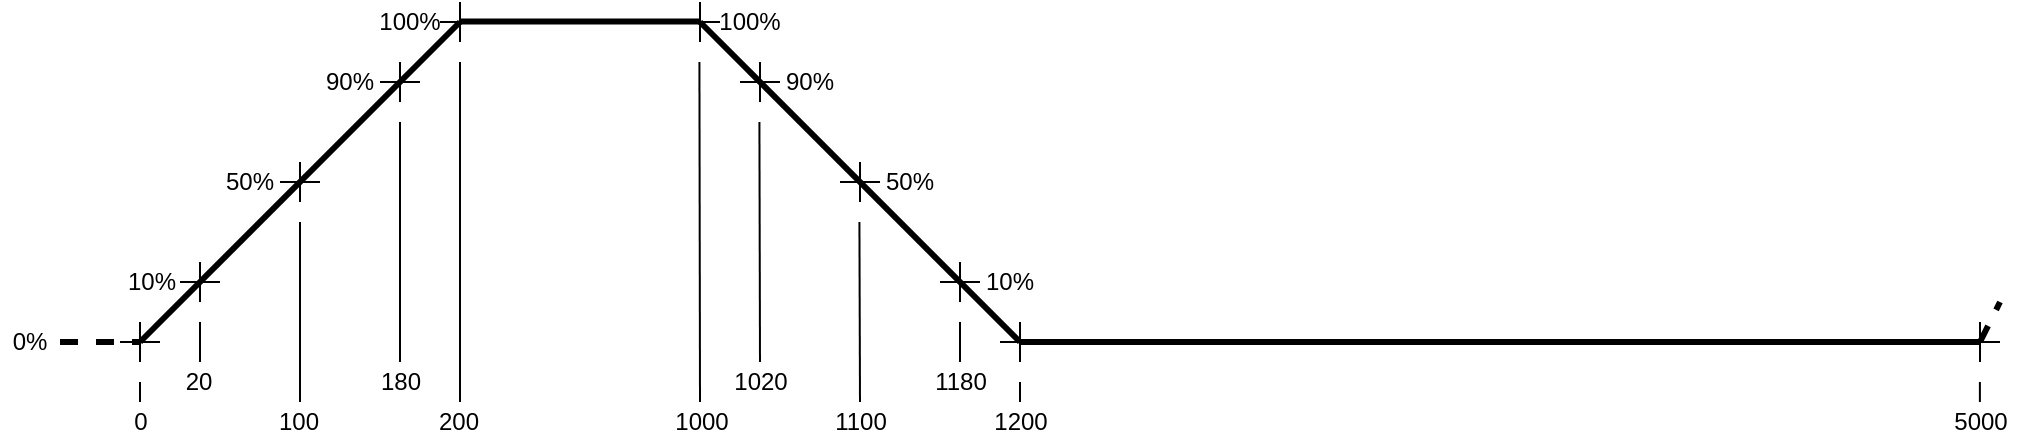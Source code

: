 <mxfile version="28.2.5">
  <diagram name="Page-1" id="7e0a89b8-554c-2b80-1dc8-d5c74ca68de4">
    <mxGraphModel dx="1133" dy="638" grid="1" gridSize="10" guides="1" tooltips="1" connect="1" arrows="1" fold="1" page="1" pageScale="1" pageWidth="1100" pageHeight="850" background="none" math="0" shadow="0">
      <root>
        <mxCell id="0" />
        <mxCell id="1" parent="0" />
        <mxCell id="m-6yGSShtTE2XHsjWKcb-70" value="" style="endArrow=none;html=1;rounded=0;exitX=1;exitY=0.5;exitDx=0;exitDy=0;dashed=1;strokeWidth=3;convertToSvg=1;" parent="1" source="m-6yGSShtTE2XHsjWKcb-61" edge="1">
          <mxGeometry width="50" height="50" relative="1" as="geometry">
            <mxPoint x="340" y="180" as="sourcePoint" />
            <mxPoint x="120" y="200" as="targetPoint" />
          </mxGeometry>
        </mxCell>
        <mxCell id="m-6yGSShtTE2XHsjWKcb-78" value="" style="endArrow=none;html=1;rounded=0;dashed=1;strokeWidth=3;convertToSvg=1;" parent="1" edge="1">
          <mxGeometry width="50" height="50" relative="1" as="geometry">
            <mxPoint x="1040" y="200" as="sourcePoint" />
            <mxPoint x="1050" y="180" as="targetPoint" />
          </mxGeometry>
        </mxCell>
        <mxCell id="m-6yGSShtTE2XHsjWKcb-74" value="" style="endArrow=none;html=1;rounded=0;strokeWidth=3;convertToSvg=1;" parent="1" edge="1">
          <mxGeometry width="50" height="50" relative="1" as="geometry">
            <mxPoint x="560" y="200" as="sourcePoint" />
            <mxPoint x="1040" y="200" as="targetPoint" />
          </mxGeometry>
        </mxCell>
        <mxCell id="m-6yGSShtTE2XHsjWKcb-73" value="" style="endArrow=none;html=1;rounded=0;strokeWidth=3;convertToSvg=1;" parent="1" edge="1">
          <mxGeometry width="50" height="50" relative="1" as="geometry">
            <mxPoint x="560" y="200" as="sourcePoint" />
            <mxPoint x="400" y="40" as="targetPoint" />
          </mxGeometry>
        </mxCell>
        <mxCell id="m-6yGSShtTE2XHsjWKcb-18" value="" style="group;convertToSvg=1;" parent="1" vertex="1" connectable="0">
          <mxGeometry x="270" y="30" width="20" height="20" as="geometry" />
        </mxCell>
        <mxCell id="m-6yGSShtTE2XHsjWKcb-19" value="" style="endArrow=none;html=1;rounded=0;strokeColor=light-dark(#000000,#0000FF);convertToSvg=1;" parent="m-6yGSShtTE2XHsjWKcb-18" edge="1">
          <mxGeometry width="50" height="50" relative="1" as="geometry">
            <mxPoint y="10" as="sourcePoint" />
            <mxPoint x="20" y="10" as="targetPoint" />
          </mxGeometry>
        </mxCell>
        <mxCell id="m-6yGSShtTE2XHsjWKcb-20" value="" style="endArrow=none;html=1;rounded=0;strokeColor=light-dark(#000000,#0000FF);convertToSvg=1;" parent="m-6yGSShtTE2XHsjWKcb-18" edge="1">
          <mxGeometry width="50" height="50" relative="1" as="geometry">
            <mxPoint x="10" y="20" as="sourcePoint" />
            <mxPoint x="10" as="targetPoint" />
          </mxGeometry>
        </mxCell>
        <mxCell id="m-6yGSShtTE2XHsjWKcb-76" value="" style="endArrow=none;html=1;rounded=0;strokeWidth=3;convertToSvg=1;" parent="m-6yGSShtTE2XHsjWKcb-18" edge="1">
          <mxGeometry width="50" height="50" relative="1" as="geometry">
            <mxPoint x="10" y="9.77" as="sourcePoint" />
            <mxPoint x="130" y="9.77" as="targetPoint" />
          </mxGeometry>
        </mxCell>
        <mxCell id="m-6yGSShtTE2XHsjWKcb-71" value="" style="endArrow=none;html=1;rounded=0;strokeWidth=3;convertToSvg=1;" parent="1" edge="1">
          <mxGeometry width="50" height="50" relative="1" as="geometry">
            <mxPoint x="120" y="200" as="sourcePoint" />
            <mxPoint x="280" y="40" as="targetPoint" />
          </mxGeometry>
        </mxCell>
        <mxCell id="m-6yGSShtTE2XHsjWKcb-17" value="" style="group;convertToSvg=1;" parent="1" vertex="1" connectable="0">
          <mxGeometry x="110" y="190" width="20" height="20" as="geometry" />
        </mxCell>
        <mxCell id="m-6yGSShtTE2XHsjWKcb-11" value="" style="endArrow=none;html=1;rounded=0;strokeColor=light-dark(#000000,#0000FF);convertToSvg=1;" parent="m-6yGSShtTE2XHsjWKcb-17" edge="1">
          <mxGeometry width="50" height="50" relative="1" as="geometry">
            <mxPoint y="10" as="sourcePoint" />
            <mxPoint x="20" y="10" as="targetPoint" />
          </mxGeometry>
        </mxCell>
        <mxCell id="m-6yGSShtTE2XHsjWKcb-12" value="" style="endArrow=none;html=1;rounded=0;strokeColor=light-dark(#000000,#0000FF);convertToSvg=1;" parent="m-6yGSShtTE2XHsjWKcb-17" edge="1">
          <mxGeometry width="50" height="50" relative="1" as="geometry">
            <mxPoint x="10" y="20" as="sourcePoint" />
            <mxPoint x="10" as="targetPoint" />
          </mxGeometry>
        </mxCell>
        <mxCell id="m-6yGSShtTE2XHsjWKcb-21" value="" style="group;convertToSvg=1;" parent="1" vertex="1" connectable="0">
          <mxGeometry x="190" y="110" width="20" height="20" as="geometry" />
        </mxCell>
        <mxCell id="m-6yGSShtTE2XHsjWKcb-22" value="" style="endArrow=none;html=1;rounded=0;strokeColor=light-dark(#000000,#0000FF);convertToSvg=1;" parent="m-6yGSShtTE2XHsjWKcb-21" edge="1">
          <mxGeometry width="50" height="50" relative="1" as="geometry">
            <mxPoint y="10" as="sourcePoint" />
            <mxPoint x="20" y="10" as="targetPoint" />
          </mxGeometry>
        </mxCell>
        <mxCell id="m-6yGSShtTE2XHsjWKcb-23" value="" style="endArrow=none;html=1;rounded=0;strokeColor=light-dark(#000000,#0000FF);convertToSvg=1;" parent="m-6yGSShtTE2XHsjWKcb-21" edge="1">
          <mxGeometry width="50" height="50" relative="1" as="geometry">
            <mxPoint x="10" y="20" as="sourcePoint" />
            <mxPoint x="10" as="targetPoint" />
          </mxGeometry>
        </mxCell>
        <mxCell id="m-6yGSShtTE2XHsjWKcb-27" value="" style="group;convertToSvg=1;" parent="1" vertex="1" connectable="0">
          <mxGeometry x="240" y="60" width="20" height="20" as="geometry" />
        </mxCell>
        <mxCell id="m-6yGSShtTE2XHsjWKcb-28" value="" style="endArrow=none;html=1;rounded=0;strokeColor=light-dark(#000000,#0000FF);convertToSvg=1;" parent="m-6yGSShtTE2XHsjWKcb-27" edge="1">
          <mxGeometry width="50" height="50" relative="1" as="geometry">
            <mxPoint y="10" as="sourcePoint" />
            <mxPoint x="20" y="10" as="targetPoint" />
          </mxGeometry>
        </mxCell>
        <mxCell id="m-6yGSShtTE2XHsjWKcb-29" value="" style="endArrow=none;html=1;rounded=0;strokeColor=light-dark(#000000,#0000FF);convertToSvg=1;" parent="m-6yGSShtTE2XHsjWKcb-27" edge="1">
          <mxGeometry width="50" height="50" relative="1" as="geometry">
            <mxPoint x="10" y="20" as="sourcePoint" />
            <mxPoint x="10" as="targetPoint" />
          </mxGeometry>
        </mxCell>
        <mxCell id="m-6yGSShtTE2XHsjWKcb-30" value="" style="group;convertToSvg=1;" parent="1" vertex="1" connectable="0">
          <mxGeometry x="140" y="160" width="20" height="20" as="geometry" />
        </mxCell>
        <mxCell id="m-6yGSShtTE2XHsjWKcb-31" value="" style="endArrow=none;html=1;rounded=0;strokeColor=light-dark(#000000,#0000FF);convertToSvg=1;" parent="m-6yGSShtTE2XHsjWKcb-30" edge="1">
          <mxGeometry width="50" height="50" relative="1" as="geometry">
            <mxPoint y="10" as="sourcePoint" />
            <mxPoint x="20" y="10" as="targetPoint" />
          </mxGeometry>
        </mxCell>
        <mxCell id="m-6yGSShtTE2XHsjWKcb-32" value="" style="endArrow=none;html=1;rounded=0;strokeColor=light-dark(#000000,#0000FF);convertToSvg=1;" parent="m-6yGSShtTE2XHsjWKcb-30" edge="1">
          <mxGeometry width="50" height="50" relative="1" as="geometry">
            <mxPoint x="10" y="20" as="sourcePoint" />
            <mxPoint x="10" as="targetPoint" />
          </mxGeometry>
        </mxCell>
        <mxCell id="m-6yGSShtTE2XHsjWKcb-33" value="" style="group;convertToSvg=1;" parent="1" vertex="1" connectable="0">
          <mxGeometry x="390" y="30" width="20" height="20" as="geometry" />
        </mxCell>
        <mxCell id="m-6yGSShtTE2XHsjWKcb-34" value="" style="endArrow=none;html=1;rounded=0;strokeColor=light-dark(#000000,#0000FF);convertToSvg=1;" parent="m-6yGSShtTE2XHsjWKcb-33" edge="1">
          <mxGeometry width="50" height="50" relative="1" as="geometry">
            <mxPoint y="10" as="sourcePoint" />
            <mxPoint x="20" y="10" as="targetPoint" />
          </mxGeometry>
        </mxCell>
        <mxCell id="m-6yGSShtTE2XHsjWKcb-35" value="" style="endArrow=none;html=1;rounded=0;strokeColor=light-dark(#000000,#0000FF);convertToSvg=1;" parent="m-6yGSShtTE2XHsjWKcb-33" edge="1">
          <mxGeometry width="50" height="50" relative="1" as="geometry">
            <mxPoint x="10" y="20" as="sourcePoint" />
            <mxPoint x="10" as="targetPoint" />
          </mxGeometry>
        </mxCell>
        <mxCell id="m-6yGSShtTE2XHsjWKcb-36" value="" style="group;convertToSvg=1;" parent="1" vertex="1" connectable="0">
          <mxGeometry x="550" y="190" width="20" height="20" as="geometry" />
        </mxCell>
        <mxCell id="m-6yGSShtTE2XHsjWKcb-37" value="" style="endArrow=none;html=1;rounded=0;strokeColor=light-dark(#000000,#0000FF);convertToSvg=1;" parent="m-6yGSShtTE2XHsjWKcb-36" edge="1">
          <mxGeometry width="50" height="50" relative="1" as="geometry">
            <mxPoint y="10" as="sourcePoint" />
            <mxPoint x="20" y="10" as="targetPoint" />
          </mxGeometry>
        </mxCell>
        <mxCell id="m-6yGSShtTE2XHsjWKcb-38" value="" style="endArrow=none;html=1;rounded=0;strokeColor=light-dark(#000000,#0000FF);convertToSvg=1;" parent="m-6yGSShtTE2XHsjWKcb-36" edge="1">
          <mxGeometry width="50" height="50" relative="1" as="geometry">
            <mxPoint x="10" y="20" as="sourcePoint" />
            <mxPoint x="10" as="targetPoint" />
          </mxGeometry>
        </mxCell>
        <mxCell id="m-6yGSShtTE2XHsjWKcb-39" value="" style="group;convertToSvg=1;" parent="1" vertex="1" connectable="0">
          <mxGeometry x="470" y="110" width="20" height="20" as="geometry" />
        </mxCell>
        <mxCell id="m-6yGSShtTE2XHsjWKcb-40" value="" style="endArrow=none;html=1;rounded=0;strokeColor=light-dark(#000000,#0000FF);convertToSvg=1;" parent="m-6yGSShtTE2XHsjWKcb-39" edge="1">
          <mxGeometry width="50" height="50" relative="1" as="geometry">
            <mxPoint y="10" as="sourcePoint" />
            <mxPoint x="20" y="10" as="targetPoint" />
          </mxGeometry>
        </mxCell>
        <mxCell id="m-6yGSShtTE2XHsjWKcb-41" value="" style="endArrow=none;html=1;rounded=0;strokeColor=light-dark(#000000,#0000FF);convertToSvg=1;" parent="m-6yGSShtTE2XHsjWKcb-39" edge="1">
          <mxGeometry width="50" height="50" relative="1" as="geometry">
            <mxPoint x="10" y="20" as="sourcePoint" />
            <mxPoint x="10" as="targetPoint" />
          </mxGeometry>
        </mxCell>
        <mxCell id="m-6yGSShtTE2XHsjWKcb-42" value="" style="group;convertToSvg=1;" parent="1" vertex="1" connectable="0">
          <mxGeometry x="420" y="60" width="20" height="20" as="geometry" />
        </mxCell>
        <mxCell id="m-6yGSShtTE2XHsjWKcb-43" value="" style="endArrow=none;html=1;rounded=0;strokeColor=light-dark(#000000,#0000FF);convertToSvg=1;" parent="m-6yGSShtTE2XHsjWKcb-42" edge="1">
          <mxGeometry width="50" height="50" relative="1" as="geometry">
            <mxPoint y="10" as="sourcePoint" />
            <mxPoint x="20" y="10" as="targetPoint" />
          </mxGeometry>
        </mxCell>
        <mxCell id="m-6yGSShtTE2XHsjWKcb-44" value="" style="endArrow=none;html=1;rounded=0;strokeColor=light-dark(#000000,#0000FF);convertToSvg=1;" parent="m-6yGSShtTE2XHsjWKcb-42" edge="1">
          <mxGeometry width="50" height="50" relative="1" as="geometry">
            <mxPoint x="10" y="20" as="sourcePoint" />
            <mxPoint x="10" as="targetPoint" />
          </mxGeometry>
        </mxCell>
        <mxCell id="m-6yGSShtTE2XHsjWKcb-45" value="" style="group;convertToSvg=1;" parent="1" vertex="1" connectable="0">
          <mxGeometry x="520" y="160" width="20" height="20" as="geometry" />
        </mxCell>
        <mxCell id="m-6yGSShtTE2XHsjWKcb-46" value="" style="endArrow=none;html=1;rounded=0;strokeColor=light-dark(#000000,#0000FF);convertToSvg=1;" parent="m-6yGSShtTE2XHsjWKcb-45" edge="1">
          <mxGeometry width="50" height="50" relative="1" as="geometry">
            <mxPoint y="10" as="sourcePoint" />
            <mxPoint x="20" y="10" as="targetPoint" />
          </mxGeometry>
        </mxCell>
        <mxCell id="m-6yGSShtTE2XHsjWKcb-47" value="" style="endArrow=none;html=1;rounded=0;strokeColor=light-dark(#000000,#0000FF);convertToSvg=1;" parent="m-6yGSShtTE2XHsjWKcb-45" edge="1">
          <mxGeometry width="50" height="50" relative="1" as="geometry">
            <mxPoint x="10" y="20" as="sourcePoint" />
            <mxPoint x="10" as="targetPoint" />
          </mxGeometry>
        </mxCell>
        <mxCell id="m-6yGSShtTE2XHsjWKcb-48" value="" style="group;convertToSvg=1;" parent="1" vertex="1" connectable="0">
          <mxGeometry x="1030" y="190" width="20" height="20" as="geometry" />
        </mxCell>
        <mxCell id="m-6yGSShtTE2XHsjWKcb-49" value="" style="endArrow=none;html=1;rounded=0;strokeColor=light-dark(#000000,#0000FF);convertToSvg=1;" parent="m-6yGSShtTE2XHsjWKcb-48" edge="1">
          <mxGeometry width="50" height="50" relative="1" as="geometry">
            <mxPoint y="10" as="sourcePoint" />
            <mxPoint x="20" y="10" as="targetPoint" />
          </mxGeometry>
        </mxCell>
        <mxCell id="m-6yGSShtTE2XHsjWKcb-50" value="" style="endArrow=none;html=1;rounded=0;strokeColor=light-dark(#000000,#0000FF);convertToSvg=1;" parent="m-6yGSShtTE2XHsjWKcb-48" edge="1">
          <mxGeometry width="50" height="50" relative="1" as="geometry">
            <mxPoint x="10" y="20" as="sourcePoint" />
            <mxPoint x="10" as="targetPoint" />
          </mxGeometry>
        </mxCell>
        <mxCell id="m-6yGSShtTE2XHsjWKcb-51" value="10%" style="text;html=1;align=center;verticalAlign=middle;whiteSpace=wrap;rounded=0;convertToSvg=1;" parent="1" vertex="1">
          <mxGeometry x="111" y="160" width="30" height="20" as="geometry" />
        </mxCell>
        <mxCell id="m-6yGSShtTE2XHsjWKcb-52" value="10%" style="text;html=1;align=center;verticalAlign=middle;whiteSpace=wrap;rounded=0;convertToSvg=1;" parent="1" vertex="1">
          <mxGeometry x="540" y="160" width="30" height="20" as="geometry" />
        </mxCell>
        <mxCell id="m-6yGSShtTE2XHsjWKcb-53" value="90%" style="text;html=1;align=center;verticalAlign=middle;whiteSpace=wrap;rounded=0;convertToSvg=1;" parent="1" vertex="1">
          <mxGeometry x="210" y="60" width="30" height="20" as="geometry" />
        </mxCell>
        <mxCell id="m-6yGSShtTE2XHsjWKcb-54" value="50%" style="text;html=1;align=center;verticalAlign=middle;whiteSpace=wrap;rounded=0;convertToSvg=1;" parent="1" vertex="1">
          <mxGeometry x="160" y="110" width="30" height="20" as="geometry" />
        </mxCell>
        <mxCell id="m-6yGSShtTE2XHsjWKcb-55" value="90%" style="text;html=1;align=center;verticalAlign=middle;whiteSpace=wrap;rounded=0;convertToSvg=1;" parent="1" vertex="1">
          <mxGeometry x="440" y="60" width="30" height="20" as="geometry" />
        </mxCell>
        <mxCell id="m-6yGSShtTE2XHsjWKcb-57" value="50%" style="text;html=1;align=center;verticalAlign=middle;whiteSpace=wrap;rounded=0;convertToSvg=1;" parent="1" vertex="1">
          <mxGeometry x="490" y="110" width="30" height="20" as="geometry" />
        </mxCell>
        <mxCell id="m-6yGSShtTE2XHsjWKcb-61" value="0%" style="text;html=1;align=center;verticalAlign=middle;whiteSpace=wrap;rounded=0;convertToSvg=1;" parent="1" vertex="1">
          <mxGeometry x="50" y="190" width="30" height="20" as="geometry" />
        </mxCell>
        <mxCell id="m-6yGSShtTE2XHsjWKcb-62" value="100%" style="text;html=1;align=center;verticalAlign=middle;whiteSpace=wrap;rounded=0;convertToSvg=1;" parent="1" vertex="1">
          <mxGeometry x="240" y="30" width="30" height="20" as="geometry" />
        </mxCell>
        <mxCell id="m-6yGSShtTE2XHsjWKcb-63" value="100%" style="text;html=1;align=center;verticalAlign=middle;whiteSpace=wrap;rounded=0;convertToSvg=1;" parent="1" vertex="1">
          <mxGeometry x="410" y="30" width="30" height="20" as="geometry" />
        </mxCell>
        <mxCell id="m-6yGSShtTE2XHsjWKcb-64" value="" style="endArrow=none;html=1;rounded=0;convertToSvg=1;" parent="1" edge="1">
          <mxGeometry width="50" height="50" relative="1" as="geometry">
            <mxPoint x="120" y="230" as="sourcePoint" />
            <mxPoint x="120" y="220" as="targetPoint" />
          </mxGeometry>
        </mxCell>
        <mxCell id="m-6yGSShtTE2XHsjWKcb-65" value="" style="endArrow=none;html=1;rounded=0;convertToSvg=1;" parent="1" edge="1">
          <mxGeometry width="50" height="50" relative="1" as="geometry">
            <mxPoint x="560" y="230" as="sourcePoint" />
            <mxPoint x="560" y="220" as="targetPoint" />
          </mxGeometry>
        </mxCell>
        <mxCell id="m-6yGSShtTE2XHsjWKcb-66" value="" style="endArrow=none;html=1;rounded=0;convertToSvg=1;" parent="1" edge="1">
          <mxGeometry width="50" height="50" relative="1" as="geometry">
            <mxPoint x="1039.95" y="230" as="sourcePoint" />
            <mxPoint x="1039.95" y="220" as="targetPoint" />
          </mxGeometry>
        </mxCell>
        <mxCell id="m-6yGSShtTE2XHsjWKcb-81" value="" style="endArrow=none;html=1;rounded=0;convertToSvg=1;" parent="1" edge="1">
          <mxGeometry width="50" height="50" relative="1" as="geometry">
            <mxPoint x="150" y="210" as="sourcePoint" />
            <mxPoint x="150" y="190" as="targetPoint" />
          </mxGeometry>
        </mxCell>
        <mxCell id="m-6yGSShtTE2XHsjWKcb-82" value="" style="endArrow=none;html=1;rounded=0;convertToSvg=1;" parent="1" edge="1">
          <mxGeometry width="50" height="50" relative="1" as="geometry">
            <mxPoint x="200" y="230" as="sourcePoint" />
            <mxPoint x="200" y="140" as="targetPoint" />
          </mxGeometry>
        </mxCell>
        <mxCell id="m-6yGSShtTE2XHsjWKcb-83" value="" style="endArrow=none;html=1;rounded=0;convertToSvg=1;" parent="1" edge="1">
          <mxGeometry width="50" height="50" relative="1" as="geometry">
            <mxPoint x="250" y="210" as="sourcePoint" />
            <mxPoint x="250" y="90" as="targetPoint" />
          </mxGeometry>
        </mxCell>
        <mxCell id="m-6yGSShtTE2XHsjWKcb-84" value="" style="endArrow=none;html=1;rounded=0;convertToSvg=1;" parent="1" edge="1">
          <mxGeometry width="50" height="50" relative="1" as="geometry">
            <mxPoint x="280" y="230" as="sourcePoint" />
            <mxPoint x="280" y="60" as="targetPoint" />
          </mxGeometry>
        </mxCell>
        <mxCell id="m-6yGSShtTE2XHsjWKcb-85" value="" style="endArrow=none;html=1;rounded=0;convertToSvg=1;" parent="1" edge="1">
          <mxGeometry width="50" height="50" relative="1" as="geometry">
            <mxPoint x="400" y="230" as="sourcePoint" />
            <mxPoint x="399.71" y="60" as="targetPoint" />
          </mxGeometry>
        </mxCell>
        <mxCell id="m-6yGSShtTE2XHsjWKcb-88" value="" style="endArrow=none;html=1;rounded=0;convertToSvg=1;" parent="1" edge="1">
          <mxGeometry width="50" height="50" relative="1" as="geometry">
            <mxPoint x="430" y="210" as="sourcePoint" />
            <mxPoint x="429.71" y="90" as="targetPoint" />
          </mxGeometry>
        </mxCell>
        <mxCell id="m-6yGSShtTE2XHsjWKcb-89" value="" style="endArrow=none;html=1;rounded=0;convertToSvg=1;" parent="1" edge="1">
          <mxGeometry width="50" height="50" relative="1" as="geometry">
            <mxPoint x="480" y="230" as="sourcePoint" />
            <mxPoint x="479.71" y="140" as="targetPoint" />
          </mxGeometry>
        </mxCell>
        <mxCell id="m-6yGSShtTE2XHsjWKcb-90" value="" style="endArrow=none;html=1;rounded=0;convertToSvg=1;" parent="1" edge="1">
          <mxGeometry width="50" height="50" relative="1" as="geometry">
            <mxPoint x="530" y="210" as="sourcePoint" />
            <mxPoint x="530" y="190" as="targetPoint" />
          </mxGeometry>
        </mxCell>
        <mxCell id="m-6yGSShtTE2XHsjWKcb-91" value="0" style="text;html=1;align=center;verticalAlign=middle;whiteSpace=wrap;rounded=0;convertToSvg=1;" parent="1" vertex="1">
          <mxGeometry x="100.5" y="230" width="39" height="20" as="geometry" />
        </mxCell>
        <mxCell id="m-6yGSShtTE2XHsjWKcb-92" value="20" style="text;html=1;align=center;verticalAlign=middle;whiteSpace=wrap;rounded=0;convertToSvg=1;" parent="1" vertex="1">
          <mxGeometry x="130" y="210" width="39" height="20" as="geometry" />
        </mxCell>
        <mxCell id="m-6yGSShtTE2XHsjWKcb-94" value="100" style="text;html=1;align=center;verticalAlign=middle;whiteSpace=wrap;rounded=0;convertToSvg=1;" parent="1" vertex="1">
          <mxGeometry x="180" y="230" width="39" height="20" as="geometry" />
        </mxCell>
        <mxCell id="m-6yGSShtTE2XHsjWKcb-95" value="" style="endArrow=none;html=1;rounded=0;convertToSvg=1;" parent="1" edge="1">
          <mxGeometry width="50" height="50" relative="1" as="geometry">
            <mxPoint x="250" y="210" as="sourcePoint" />
            <mxPoint x="250" y="160" as="targetPoint" />
          </mxGeometry>
        </mxCell>
        <mxCell id="m-6yGSShtTE2XHsjWKcb-96" value="180" style="text;html=1;align=center;verticalAlign=middle;whiteSpace=wrap;rounded=0;convertToSvg=1;" parent="1" vertex="1">
          <mxGeometry x="231" y="210" width="39" height="20" as="geometry" />
        </mxCell>
        <mxCell id="m-6yGSShtTE2XHsjWKcb-97" value="200" style="text;html=1;align=center;verticalAlign=middle;whiteSpace=wrap;rounded=0;convertToSvg=1;" parent="1" vertex="1">
          <mxGeometry x="260" y="230" width="39" height="20" as="geometry" />
        </mxCell>
        <mxCell id="m-6yGSShtTE2XHsjWKcb-98" value="1000" style="text;html=1;align=center;verticalAlign=middle;whiteSpace=wrap;rounded=0;rotation=0;convertToSvg=1;" parent="1" vertex="1">
          <mxGeometry x="380.5" y="230" width="39.5" height="20" as="geometry" />
        </mxCell>
        <mxCell id="m-6yGSShtTE2XHsjWKcb-99" value="1020" style="text;html=1;align=center;verticalAlign=middle;whiteSpace=wrap;rounded=0;convertToSvg=1;" parent="1" vertex="1">
          <mxGeometry x="410.5" y="210" width="39" height="20" as="geometry" />
        </mxCell>
        <mxCell id="m-6yGSShtTE2XHsjWKcb-100" value="1100" style="text;html=1;align=center;verticalAlign=middle;whiteSpace=wrap;rounded=0;convertToSvg=1;" parent="1" vertex="1">
          <mxGeometry x="460.5" y="230" width="39" height="20" as="geometry" />
        </mxCell>
        <mxCell id="m-6yGSShtTE2XHsjWKcb-101" value="1180" style="text;html=1;align=center;verticalAlign=middle;whiteSpace=wrap;rounded=0;convertToSvg=1;" parent="1" vertex="1">
          <mxGeometry x="511" y="210" width="39" height="20" as="geometry" />
        </mxCell>
        <mxCell id="m-6yGSShtTE2XHsjWKcb-102" value="1200" style="text;html=1;align=center;verticalAlign=middle;whiteSpace=wrap;rounded=0;convertToSvg=1;" parent="1" vertex="1">
          <mxGeometry x="540.5" y="230" width="39" height="20" as="geometry" />
        </mxCell>
        <mxCell id="m-6yGSShtTE2XHsjWKcb-103" value="5000" style="text;html=1;align=center;verticalAlign=middle;whiteSpace=wrap;rounded=0;convertToSvg=1;" parent="1" vertex="1">
          <mxGeometry x="1020.5" y="230" width="39" height="20" as="geometry" />
        </mxCell>
      </root>
    </mxGraphModel>
  </diagram>
</mxfile>
